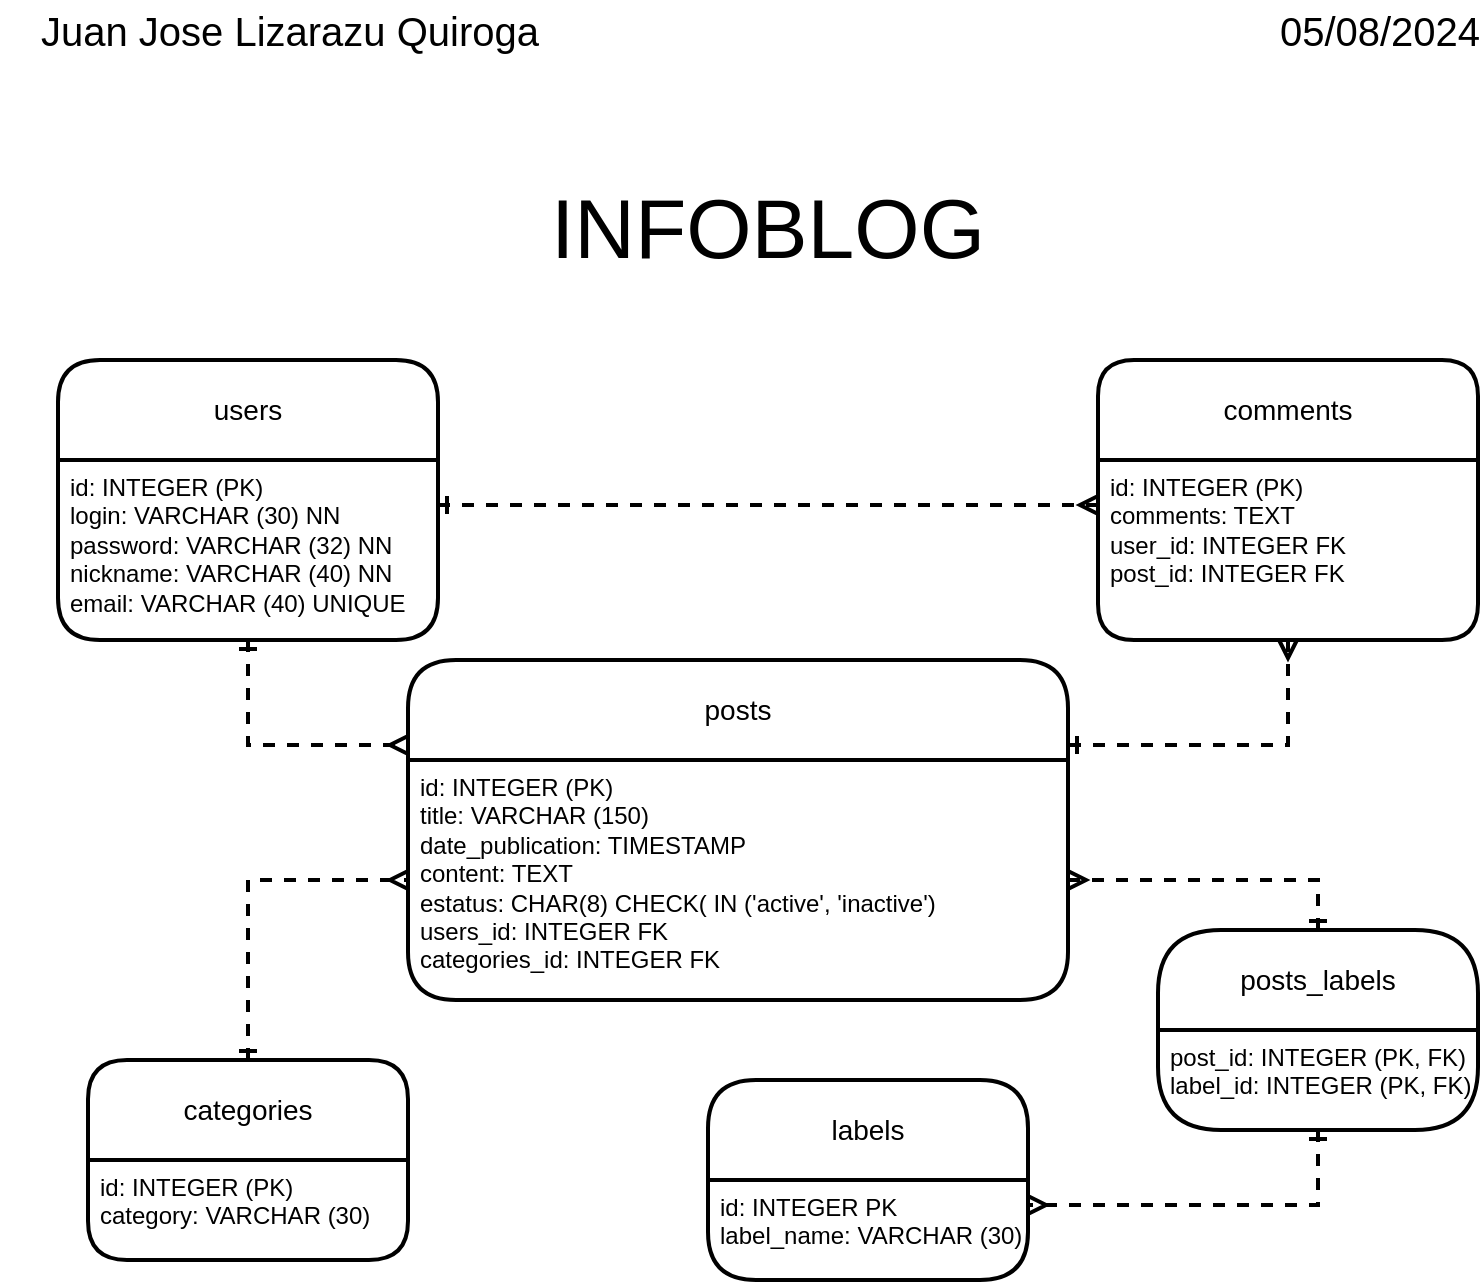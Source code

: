 <mxfile version="24.7.5">
  <diagram name="Página-1" id="i0Egtu7lYWBARUoA4KL5">
    <mxGraphModel dx="1313" dy="776" grid="1" gridSize="10" guides="1" tooltips="1" connect="1" arrows="1" fold="1" page="1" pageScale="1" pageWidth="827" pageHeight="1169" math="0" shadow="0">
      <root>
        <mxCell id="0" />
        <mxCell id="1" parent="0" />
        <mxCell id="ZvtN5rw7daDxGWsCO17N-6" value="users" style="swimlane;childLayout=stackLayout;horizontal=1;startSize=50;horizontalStack=0;rounded=1;fontSize=14;fontStyle=0;strokeWidth=2;resizeParent=0;resizeLast=1;shadow=0;dashed=0;align=center;arcSize=14;whiteSpace=wrap;html=1;" vertex="1" parent="1">
          <mxGeometry x="59" y="230" width="190" height="140" as="geometry" />
        </mxCell>
        <mxCell id="ZvtN5rw7daDxGWsCO17N-7" value="id: INTEGER (PK)&lt;div&gt;login: VARCHAR (30) NN&lt;/div&gt;&lt;div&gt;password: VARCHAR (32) NN&lt;/div&gt;&lt;div&gt;nickname: VARCHAR (40) NN&lt;/div&gt;&lt;div&gt;email: VARCHAR (40) UNIQUE&lt;/div&gt;" style="align=left;strokeColor=none;fillColor=none;spacingLeft=4;fontSize=12;verticalAlign=top;resizable=0;rotatable=0;part=1;html=1;" vertex="1" parent="ZvtN5rw7daDxGWsCO17N-6">
          <mxGeometry y="50" width="190" height="90" as="geometry" />
        </mxCell>
        <mxCell id="ZvtN5rw7daDxGWsCO17N-9" value="comments" style="swimlane;childLayout=stackLayout;horizontal=1;startSize=50;horizontalStack=0;rounded=1;fontSize=14;fontStyle=0;strokeWidth=2;resizeParent=0;resizeLast=1;shadow=0;dashed=0;align=center;arcSize=12;whiteSpace=wrap;html=1;" vertex="1" parent="1">
          <mxGeometry x="579" y="230" width="190" height="140" as="geometry" />
        </mxCell>
        <mxCell id="ZvtN5rw7daDxGWsCO17N-10" value="id: INTEGER (PK)&lt;div&gt;comments: TEXT&lt;/div&gt;&lt;div&gt;user_id: INTEGER FK&lt;/div&gt;&lt;div&gt;post_id: INTEGER FK&lt;/div&gt;" style="align=left;strokeColor=none;fillColor=none;spacingLeft=4;fontSize=12;verticalAlign=top;resizable=0;rotatable=0;part=1;html=1;" vertex="1" parent="ZvtN5rw7daDxGWsCO17N-9">
          <mxGeometry y="50" width="190" height="90" as="geometry" />
        </mxCell>
        <mxCell id="ZvtN5rw7daDxGWsCO17N-11" value="posts" style="swimlane;childLayout=stackLayout;horizontal=1;startSize=50;horizontalStack=0;rounded=1;fontSize=14;fontStyle=0;strokeWidth=2;resizeParent=0;resizeLast=1;shadow=0;dashed=0;align=center;arcSize=16;whiteSpace=wrap;html=1;" vertex="1" parent="1">
          <mxGeometry x="234" y="380" width="330" height="170" as="geometry" />
        </mxCell>
        <mxCell id="ZvtN5rw7daDxGWsCO17N-12" value="id: INTEGER (PK)&lt;div&gt;title: VARCHAR (150)&lt;/div&gt;&lt;div&gt;date_publication: TIMESTAMP&lt;/div&gt;&lt;div&gt;content: TEXT&lt;/div&gt;&lt;div&gt;estatus: CHAR(8) CHECK( IN (&#39;active&#39;, &#39;inactive&#39;)&lt;/div&gt;&lt;div&gt;users_id: INTEGER FK&lt;/div&gt;&lt;div&gt;categories_id: INTEGER FK&amp;nbsp; &amp;nbsp;&amp;nbsp;&lt;/div&gt;" style="align=left;strokeColor=none;fillColor=none;spacingLeft=4;fontSize=12;verticalAlign=top;resizable=0;rotatable=0;part=1;html=1;" vertex="1" parent="ZvtN5rw7daDxGWsCO17N-11">
          <mxGeometry y="50" width="330" height="120" as="geometry" />
        </mxCell>
        <mxCell id="ZvtN5rw7daDxGWsCO17N-27" style="edgeStyle=orthogonalEdgeStyle;rounded=0;orthogonalLoop=1;jettySize=auto;html=1;exitX=0.5;exitY=0;exitDx=0;exitDy=0;entryX=0;entryY=0.5;entryDx=0;entryDy=0;endArrow=ERmany;endFill=0;startArrow=ERone;startFill=0;dashed=1;strokeWidth=2;" edge="1" parent="1" source="ZvtN5rw7daDxGWsCO17N-13" target="ZvtN5rw7daDxGWsCO17N-12">
          <mxGeometry relative="1" as="geometry" />
        </mxCell>
        <mxCell id="ZvtN5rw7daDxGWsCO17N-13" value="categories" style="swimlane;childLayout=stackLayout;horizontal=1;startSize=50;horizontalStack=0;rounded=1;fontSize=14;fontStyle=0;strokeWidth=2;resizeParent=0;resizeLast=1;shadow=0;dashed=0;align=center;arcSize=13;whiteSpace=wrap;html=1;" vertex="1" parent="1">
          <mxGeometry x="74" y="580" width="160" height="100" as="geometry" />
        </mxCell>
        <mxCell id="ZvtN5rw7daDxGWsCO17N-14" value="id: INTEGER (PK)&lt;div&gt;category: VARCHAR (30)&lt;/div&gt;&lt;div&gt;&lt;br&gt;&lt;/div&gt;" style="align=left;strokeColor=none;fillColor=none;spacingLeft=4;fontSize=12;verticalAlign=top;resizable=0;rotatable=0;part=1;html=1;" vertex="1" parent="ZvtN5rw7daDxGWsCO17N-13">
          <mxGeometry y="50" width="160" height="50" as="geometry" />
        </mxCell>
        <mxCell id="ZvtN5rw7daDxGWsCO17N-15" value="labels" style="swimlane;childLayout=stackLayout;horizontal=1;startSize=50;horizontalStack=0;rounded=1;fontSize=14;fontStyle=0;strokeWidth=2;resizeParent=0;resizeLast=1;shadow=0;dashed=0;align=center;arcSize=16;whiteSpace=wrap;html=1;" vertex="1" parent="1">
          <mxGeometry x="384" y="590" width="160" height="100" as="geometry" />
        </mxCell>
        <mxCell id="ZvtN5rw7daDxGWsCO17N-16" value="id: INTEGER PK&lt;div&gt;label_name: VARCHAR (30)&lt;/div&gt;" style="align=left;strokeColor=none;fillColor=none;spacingLeft=4;fontSize=12;verticalAlign=top;resizable=0;rotatable=0;part=1;html=1;" vertex="1" parent="ZvtN5rw7daDxGWsCO17N-15">
          <mxGeometry y="50" width="160" height="50" as="geometry" />
        </mxCell>
        <mxCell id="ZvtN5rw7daDxGWsCO17N-31" style="edgeStyle=orthogonalEdgeStyle;rounded=0;orthogonalLoop=1;jettySize=auto;html=1;exitX=0.5;exitY=0;exitDx=0;exitDy=0;entryX=1;entryY=0.5;entryDx=0;entryDy=0;endArrow=ERmany;endFill=0;startArrow=ERone;startFill=0;dashed=1;strokeWidth=2;" edge="1" parent="1" source="ZvtN5rw7daDxGWsCO17N-19" target="ZvtN5rw7daDxGWsCO17N-12">
          <mxGeometry relative="1" as="geometry" />
        </mxCell>
        <mxCell id="ZvtN5rw7daDxGWsCO17N-19" value="posts_labels" style="swimlane;childLayout=stackLayout;horizontal=1;startSize=50;horizontalStack=0;rounded=1;fontSize=14;fontStyle=0;strokeWidth=2;resizeParent=0;resizeLast=1;shadow=0;dashed=0;align=center;arcSize=21;whiteSpace=wrap;html=1;" vertex="1" parent="1">
          <mxGeometry x="609" y="515" width="160" height="100" as="geometry" />
        </mxCell>
        <mxCell id="ZvtN5rw7daDxGWsCO17N-20" value="post_id: INTEGER (PK, FK)&lt;div&gt;label_id: INTEGER (PK, FK)&lt;/div&gt;" style="align=left;strokeColor=none;fillColor=none;spacingLeft=4;fontSize=12;verticalAlign=top;resizable=0;rotatable=0;part=1;html=1;" vertex="1" parent="ZvtN5rw7daDxGWsCO17N-19">
          <mxGeometry y="50" width="160" height="50" as="geometry" />
        </mxCell>
        <mxCell id="ZvtN5rw7daDxGWsCO17N-22" style="edgeStyle=orthogonalEdgeStyle;rounded=0;orthogonalLoop=1;jettySize=auto;html=1;exitX=0.5;exitY=1;exitDx=0;exitDy=0;entryX=0;entryY=0.25;entryDx=0;entryDy=0;endArrow=ERmany;endFill=0;startArrow=ERone;startFill=0;dashed=1;strokeWidth=2;" edge="1" parent="1" source="ZvtN5rw7daDxGWsCO17N-7" target="ZvtN5rw7daDxGWsCO17N-11">
          <mxGeometry relative="1" as="geometry" />
        </mxCell>
        <mxCell id="ZvtN5rw7daDxGWsCO17N-28" style="edgeStyle=orthogonalEdgeStyle;rounded=0;orthogonalLoop=1;jettySize=auto;html=1;exitX=1;exitY=0.25;exitDx=0;exitDy=0;entryX=0;entryY=0.25;entryDx=0;entryDy=0;endArrow=ERmany;endFill=0;startArrow=ERone;startFill=0;strokeWidth=2;dashed=1;" edge="1" parent="1" source="ZvtN5rw7daDxGWsCO17N-7" target="ZvtN5rw7daDxGWsCO17N-10">
          <mxGeometry relative="1" as="geometry" />
        </mxCell>
        <mxCell id="ZvtN5rw7daDxGWsCO17N-30" style="edgeStyle=orthogonalEdgeStyle;rounded=0;orthogonalLoop=1;jettySize=auto;html=1;exitX=0.5;exitY=1;exitDx=0;exitDy=0;entryX=1;entryY=0.25;entryDx=0;entryDy=0;endArrow=ERone;endFill=0;startArrow=ERmany;startFill=0;dashed=1;strokeWidth=2;" edge="1" parent="1" source="ZvtN5rw7daDxGWsCO17N-10" target="ZvtN5rw7daDxGWsCO17N-11">
          <mxGeometry relative="1" as="geometry" />
        </mxCell>
        <mxCell id="ZvtN5rw7daDxGWsCO17N-33" style="edgeStyle=orthogonalEdgeStyle;rounded=0;orthogonalLoop=1;jettySize=auto;html=1;exitX=0.5;exitY=1;exitDx=0;exitDy=0;entryX=1;entryY=0.25;entryDx=0;entryDy=0;endArrow=ERmany;endFill=0;startArrow=ERone;startFill=0;dashed=1;strokeWidth=2;" edge="1" parent="1" source="ZvtN5rw7daDxGWsCO17N-20" target="ZvtN5rw7daDxGWsCO17N-16">
          <mxGeometry relative="1" as="geometry" />
        </mxCell>
        <mxCell id="ZvtN5rw7daDxGWsCO17N-34" value="&lt;font style=&quot;font-size: 42px;&quot;&gt;INFOBLOG&lt;/font&gt;" style="text;html=1;align=center;verticalAlign=middle;whiteSpace=wrap;rounded=0;" vertex="1" parent="1">
          <mxGeometry x="299" y="80" width="230" height="170" as="geometry" />
        </mxCell>
        <mxCell id="ZvtN5rw7daDxGWsCO17N-35" value="&lt;font style=&quot;font-size: 20px;&quot;&gt;Juan Jose Lizarazu&amp;nbsp;Quiroga&lt;/font&gt;" style="text;html=1;align=center;verticalAlign=middle;whiteSpace=wrap;rounded=0;" vertex="1" parent="1">
          <mxGeometry x="30" y="50" width="290" height="30" as="geometry" />
        </mxCell>
        <mxCell id="ZvtN5rw7daDxGWsCO17N-36" value="&lt;font style=&quot;font-size: 20px;&quot;&gt;05/08/2024&lt;/font&gt;" style="text;html=1;align=center;verticalAlign=middle;whiteSpace=wrap;rounded=0;" vertex="1" parent="1">
          <mxGeometry x="690" y="50" width="60" height="30" as="geometry" />
        </mxCell>
      </root>
    </mxGraphModel>
  </diagram>
</mxfile>
